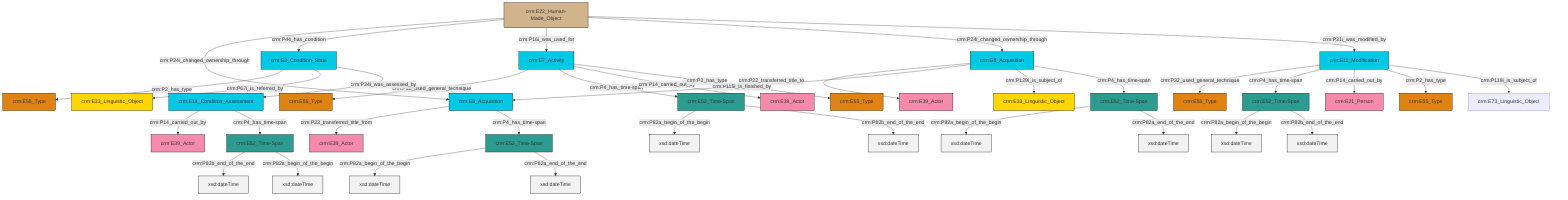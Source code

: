 graph TD
classDef Literal fill:#f2f2f2,stroke:#000000;
classDef CRM_Entity fill:#FFFFFF,stroke:#000000;
classDef Temporal_Entity fill:#00C9E6, stroke:#000000;
classDef Type fill:#E18312, stroke:#000000;
classDef Time-Span fill:#2C9C91, stroke:#000000;
classDef Appellation fill:#FFEB7F, stroke:#000000;
classDef Place fill:#008836, stroke:#000000;
classDef Persistent_Item fill:#B266B2, stroke:#000000;
classDef Conceptual_Object fill:#FFD700, stroke:#000000;
classDef Physical_Thing fill:#D2B48C, stroke:#000000;
classDef Actor fill:#f58aad, stroke:#000000;
classDef PC_Classes fill:#4ce600, stroke:#000000;
classDef Multi fill:#cccccc,stroke:#000000;

0["crm:E14_Condition_Assessment"]:::Temporal_Entity -->|crm:P14_carried_out_by| 1["crm:E39_Actor"]:::Actor
2["crm:E52_Time-Span"]:::Time-Span -->|crm:P82a_begin_of_the_begin| 3[xsd:dateTime]:::Literal
8["crm:E52_Time-Span"]:::Time-Span -->|crm:P82a_begin_of_the_begin| 9[xsd:dateTime]:::Literal
10["crm:E8_Acquisition"]:::Temporal_Entity -->|crm:P23_transferred_title_from| 11["crm:E39_Actor"]:::Actor
12["crm:E22_Human-Made_Object"]:::Physical_Thing -->|crm:P24i_changed_ownership_through| 10["crm:E8_Acquisition"]:::Temporal_Entity
13["crm:E11_Modification"]:::Temporal_Entity -->|crm:P32_used_general_technique| 14["crm:E55_Type"]:::Type
8["crm:E52_Time-Span"]:::Time-Span -->|crm:P82b_end_of_the_end| 15[xsd:dateTime]:::Literal
20["crm:E52_Time-Span"]:::Time-Span -->|crm:P82a_begin_of_the_begin| 21[xsd:dateTime]:::Literal
13["crm:E11_Modification"]:::Temporal_Entity -->|crm:P4_has_time-span| 20["crm:E52_Time-Span"]:::Time-Span
13["crm:E11_Modification"]:::Temporal_Entity -->|crm:P14_carried_out_by| 23["crm:E21_Person"]:::Actor
12["crm:E22_Human-Made_Object"]:::Physical_Thing -->|crm:P44_has_condition| 18["crm:E3_Condition_State"]:::Temporal_Entity
27["crm:E8_Acquisition"]:::Temporal_Entity -->|crm:P22_transferred_title_to| 29["crm:E39_Actor"]:::Actor
18["crm:E3_Condition_State"]:::Temporal_Entity -->|crm:P2_has_type| 6["crm:E55_Type"]:::Type
12["crm:E22_Human-Made_Object"]:::Physical_Thing -->|crm:P16i_was_used_for| 31["crm:E7_Activity"]:::Temporal_Entity
20["crm:E52_Time-Span"]:::Time-Span -->|crm:P82b_end_of_the_end| 35[xsd:dateTime]:::Literal
2["crm:E52_Time-Span"]:::Time-Span -->|crm:P82a_end_of_the_end| 36[xsd:dateTime]:::Literal
37["crm:E52_Time-Span"]:::Time-Span -->|crm:P82b_end_of_the_end| 38[xsd:dateTime]:::Literal
13["crm:E11_Modification"]:::Temporal_Entity -->|crm:P2_has_type| 40["crm:E55_Type"]:::Type
42["crm:E52_Time-Span"]:::Time-Span -->|crm:P82a_begin_of_the_begin| 43[xsd:dateTime]:::Literal
31["crm:E7_Activity"]:::Temporal_Entity -->|crm:P32_used_general_technique| 4["crm:E55_Type"]:::Type
27["crm:E8_Acquisition"]:::Temporal_Entity -->|crm:P115i_is_finished_by| 10["crm:E8_Acquisition"]:::Temporal_Entity
42["crm:E52_Time-Span"]:::Time-Span -->|crm:P82a_end_of_the_end| 46[xsd:dateTime]:::Literal
12["crm:E22_Human-Made_Object"]:::Physical_Thing -->|crm:P24i_changed_ownership_through| 27["crm:E8_Acquisition"]:::Temporal_Entity
31["crm:E7_Activity"]:::Temporal_Entity -->|crm:P4_has_time-span| 8["crm:E52_Time-Span"]:::Time-Span
27["crm:E8_Acquisition"]:::Temporal_Entity -->|crm:P129i_is_subject_of| 25["crm:E33_Linguistic_Object"]:::Conceptual_Object
37["crm:E52_Time-Span"]:::Time-Span -->|crm:P82a_begin_of_the_begin| 54[xsd:dateTime]:::Literal
12["crm:E22_Human-Made_Object"]:::Physical_Thing -->|crm:P31i_was_modified_by| 13["crm:E11_Modification"]:::Temporal_Entity
31["crm:E7_Activity"]:::Temporal_Entity -->|crm:P14_carried_out_by| 47["crm:E39_Actor"]:::Actor
10["crm:E8_Acquisition"]:::Temporal_Entity -->|crm:P4_has_time-span| 42["crm:E52_Time-Span"]:::Time-Span
31["crm:E7_Activity"]:::Temporal_Entity -->|crm:P2_has_type| 44["crm:E55_Type"]:::Type
27["crm:E8_Acquisition"]:::Temporal_Entity -->|crm:P4_has_time-span| 2["crm:E52_Time-Span"]:::Time-Span
18["crm:E3_Condition_State"]:::Temporal_Entity -->|crm:P67i_is_referred_by| 33["crm:E33_Linguistic_Object"]:::Conceptual_Object
18["crm:E3_Condition_State"]:::Temporal_Entity -->|crm:P34i_was_assessed_by| 0["crm:E14_Condition_Assessment"]:::Temporal_Entity
0["crm:E14_Condition_Assessment"]:::Temporal_Entity -->|crm:P4_has_time-span| 37["crm:E52_Time-Span"]:::Time-Span
13["crm:E11_Modification"]:::Temporal_Entity -->|crm:P119i_is_subject_of| 49["crm:E73_Linguistic_Object"]:::Default